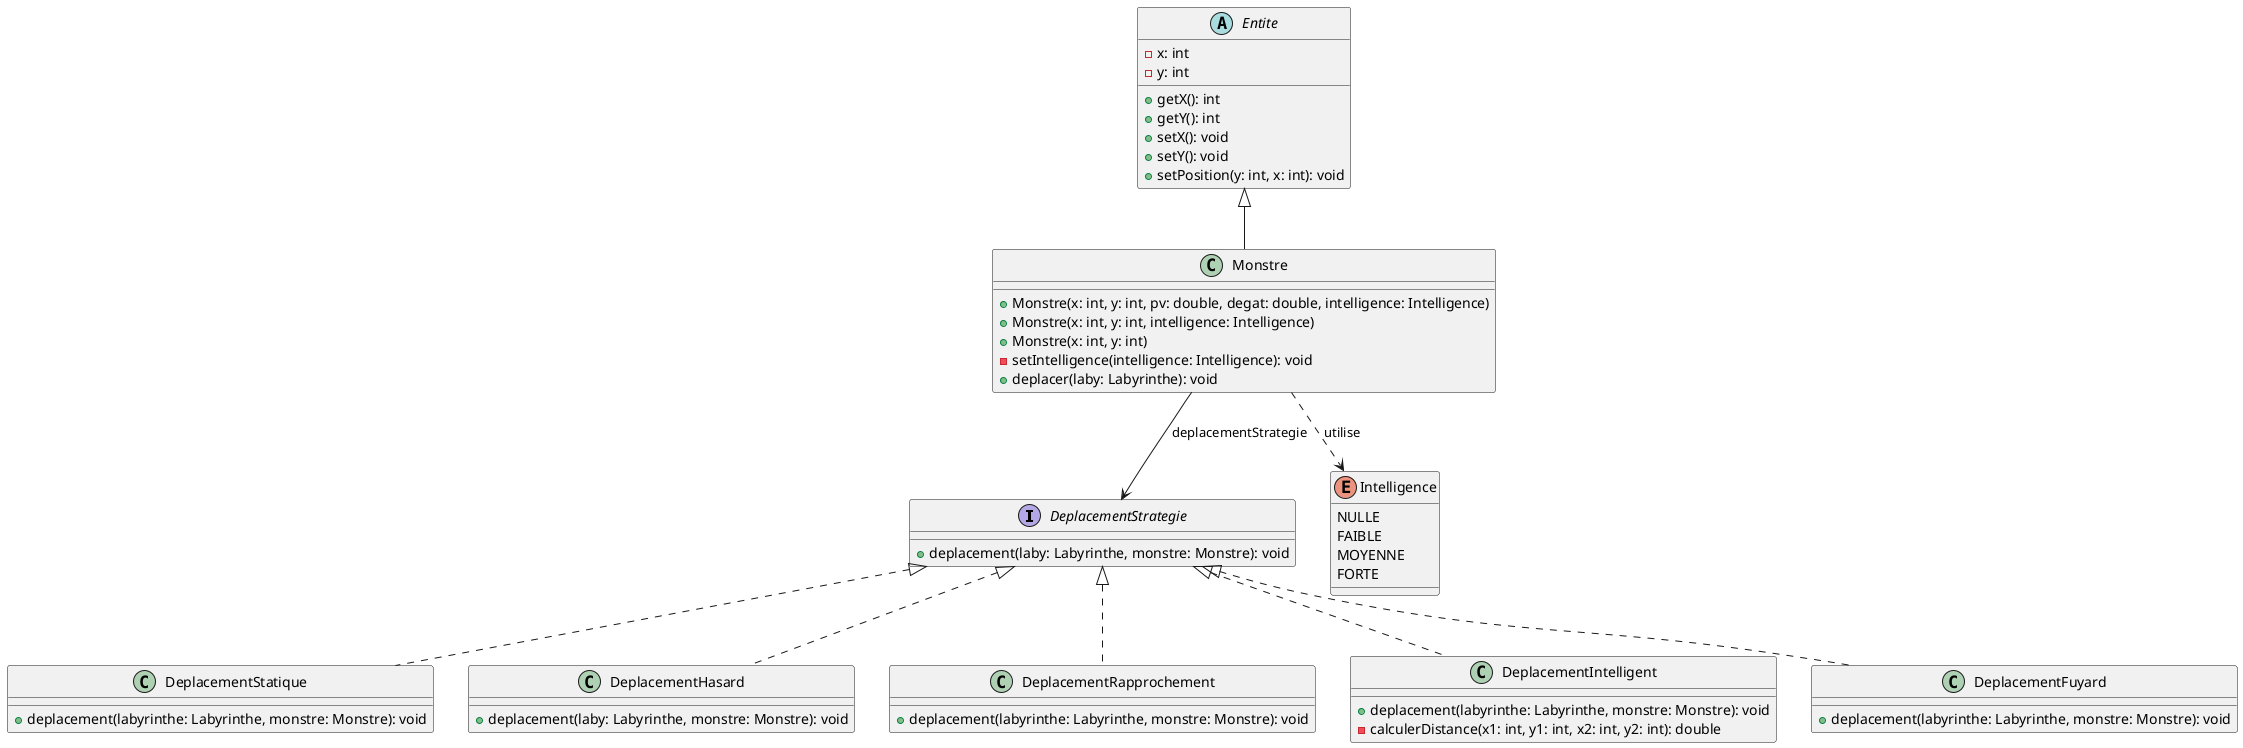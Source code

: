 @startuml
interface DeplacementStrategie {
    + deplacement(laby: Labyrinthe, monstre: Monstre): void
}

class DeplacementStatique {
    + deplacement(labyrinthe: Labyrinthe, monstre: Monstre): void
}

class DeplacementHasard {
    + deplacement(laby: Labyrinthe, monstre: Monstre): void
}

class DeplacementRapprochement {
    + deplacement(labyrinthe: Labyrinthe, monstre: Monstre): void
}

class DeplacementIntelligent {
    + deplacement(labyrinthe: Labyrinthe, monstre: Monstre): void
    - calculerDistance(x1: int, y1: int, x2: int, y2: int): double
}

class DeplacementFuyard {
    + deplacement(labyrinthe: Labyrinthe, monstre: Monstre): void
}

abstract class Entite {
    - x: int
    - y: int
    + getX(): int
    + getY(): int
    + setX(): void
    + setY(): void
    + setPosition(y: int, x: int): void
}

class Monstre {
    + Monstre(x: int, y: int, pv: double, degat: double, intelligence: Intelligence)
    + Monstre(x: int, y: int, intelligence: Intelligence)
    + Monstre(x: int, y: int)
    - setIntelligence(intelligence: Intelligence): void
    + deplacer(laby: Labyrinthe): void
}

enum Intelligence {
    NULLE
    FAIBLE
    MOYENNE
    FORTE
}

DeplacementStrategie <|.. DeplacementStatique
DeplacementStrategie <|.. DeplacementHasard
DeplacementStrategie <|.. DeplacementRapprochement
DeplacementStrategie <|.. DeplacementIntelligent
DeplacementStrategie <|.. DeplacementFuyard

Entite <|-- Monstre

Monstre --> DeplacementStrategie : deplacementStrategie
Monstre ..> Intelligence : utilise

hide Entite::hp
hide Entite::maxHp
hide Entite::degat
hide Entite::enVie
hide Entite::etrePresent
hide Entite::prendreDegat
hide Entite::mettreDegat
hide Entite::estMort
hide Entite::getHp
hide Entite::getMaxHp
hide Entite::setEnVie
hide Entite::setInventory
hide Entite::setHp
@enduml